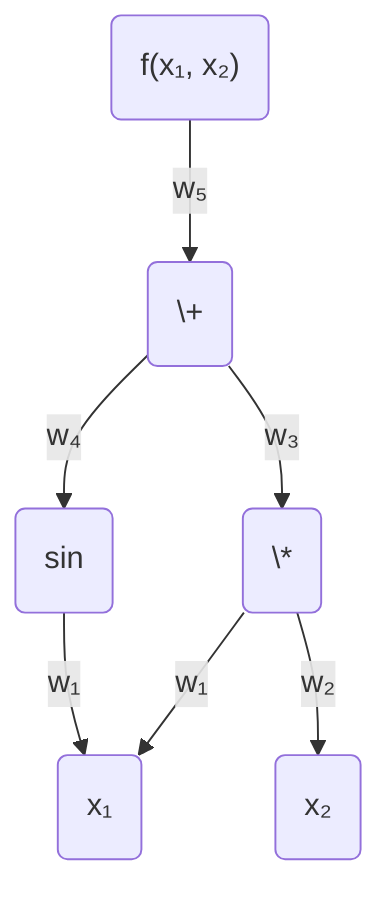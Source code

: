graph TD
    f("f(x₁, x₂)") -->|"w₅"| w5("\+")
    w5 -->|"w₄"| w4("sin")
    w5 -->|"w₃"| w3("\*")
    w4 -->|"w₁"| w1("x₁")
    w3 -->|"w₁"| w1
    w3 -->|"w₂"| w2("x₂")